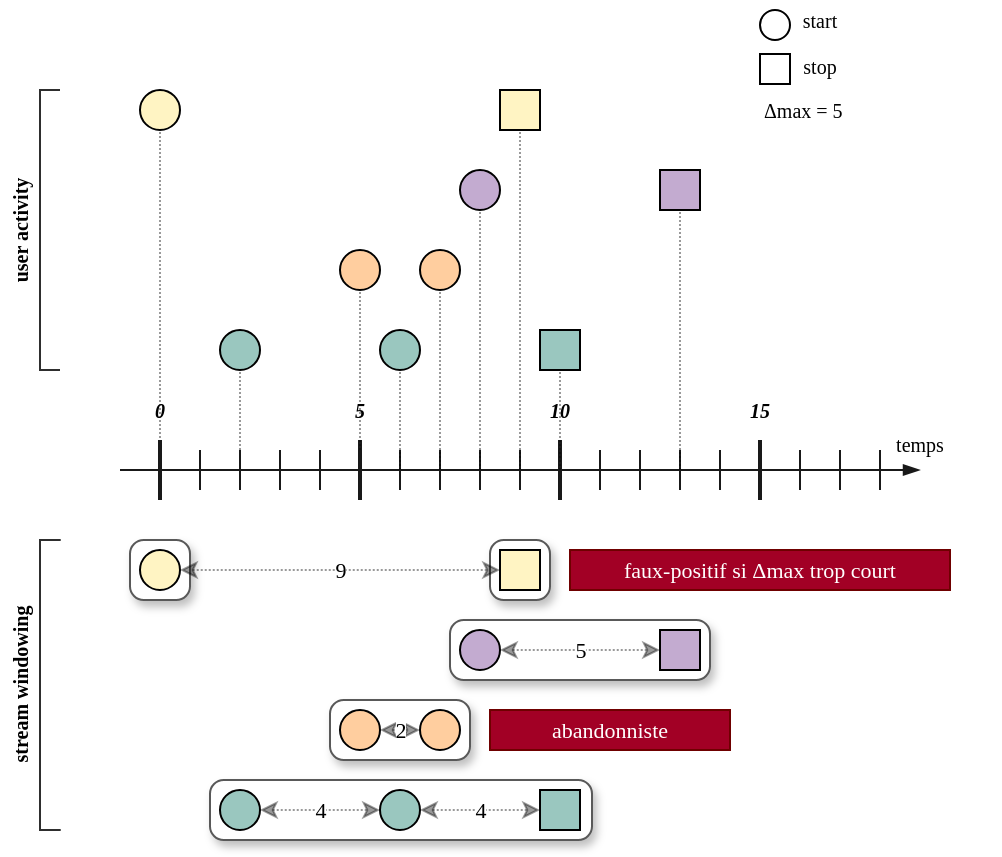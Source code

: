 <mxfile version="13.1.5" type="device"><diagram id="_v8q_u5qwE8FJjztbcFd" name="Page-1"><mxGraphModel dx="736" dy="493" grid="1" gridSize="10" guides="1" tooltips="1" connect="1" arrows="1" fold="1" page="1" pageScale="1" pageWidth="827" pageHeight="1169" math="0" shadow="0"><root><mxCell id="0"/><mxCell id="1" parent="0"/><mxCell id="de0QPFLXL9PSzyuNtbrN-63" value="" style="rounded=1;whiteSpace=wrap;html=1;fillColor=#FFFFFF;fontFamily=Comic Sans MS;strokeColor=#595959;comic=0;shadow=1;arcSize=23;" vertex="1" parent="1"><mxGeometry x="225" y="395" width="191" height="30" as="geometry"/></mxCell><mxCell id="de0QPFLXL9PSzyuNtbrN-52" value="" style="rounded=1;whiteSpace=wrap;html=1;fillColor=#FFFFFF;fontFamily=Comic Sans MS;strokeColor=#595959;comic=0;shadow=1;arcSize=23;" vertex="1" parent="1"><mxGeometry x="285" y="355" width="70" height="30" as="geometry"/></mxCell><mxCell id="de0QPFLXL9PSzyuNtbrN-49" value="" style="rounded=1;whiteSpace=wrap;html=1;fillColor=#FFFFFF;fontFamily=Comic Sans MS;strokeColor=#595959;comic=0;shadow=1;arcSize=23;" vertex="1" parent="1"><mxGeometry x="345" y="315" width="130" height="30" as="geometry"/></mxCell><mxCell id="de0QPFLXL9PSzyuNtbrN-48" value="" style="rounded=1;whiteSpace=wrap;html=1;fillColor=#FFFFFF;fontFamily=Comic Sans MS;strokeColor=#595959;comic=0;shadow=1;arcSize=23;" vertex="1" parent="1"><mxGeometry x="185" y="275" width="30" height="30" as="geometry"/></mxCell><mxCell id="de0QPFLXL9PSzyuNtbrN-38" value="" style="rounded=1;whiteSpace=wrap;html=1;fillColor=#FFFFFF;fontFamily=Comic Sans MS;strokeColor=#595959;comic=0;shadow=1;arcSize=23;" vertex="1" parent="1"><mxGeometry x="365" y="275" width="30" height="30" as="geometry"/></mxCell><mxCell id="de0QPFLXL9PSzyuNtbrN-17" value="" style="endArrow=none;dashed=1;html=1;entryX=0.5;entryY=1;entryDx=0;entryDy=0;dashPattern=1 1;opacity=40;" edge="1" parent="1" target="de0QPFLXL9PSzyuNtbrN-10"><mxGeometry width="50" height="50" relative="1" as="geometry"><mxPoint x="200" y="230" as="sourcePoint"/><mxPoint x="290" y="260" as="targetPoint"/></mxGeometry></mxCell><mxCell id="4TdZdXra1qM7SAM8IL42-1" value="" style="endArrow=blockThin;html=1;comic=0;endFill=1;strokeColor=#191919;" parent="1" edge="1"><mxGeometry width="50" height="50" relative="1" as="geometry"><mxPoint x="180" y="240" as="sourcePoint"/><mxPoint x="580" y="240" as="targetPoint"/></mxGeometry></mxCell><mxCell id="4TdZdXra1qM7SAM8IL42-2" value="" style="endArrow=none;html=1;strokeColor=#191919;strokeWidth=2;" parent="1" edge="1"><mxGeometry width="50" height="50" relative="1" as="geometry"><mxPoint x="200" y="255" as="sourcePoint"/><mxPoint x="200" y="225" as="targetPoint"/></mxGeometry></mxCell><mxCell id="4TdZdXra1qM7SAM8IL42-3" value="" style="endArrow=none;html=1;strokeColor=#191919;strokeWidth=2;" parent="1" edge="1"><mxGeometry width="50" height="50" relative="1" as="geometry"><mxPoint x="300" y="255" as="sourcePoint"/><mxPoint x="300" y="225" as="targetPoint"/></mxGeometry></mxCell><mxCell id="4TdZdXra1qM7SAM8IL42-5" value="" style="endArrow=none;html=1;strokeColor=#191919;strokeWidth=2;" parent="1" edge="1"><mxGeometry width="50" height="50" relative="1" as="geometry"><mxPoint x="400" y="255" as="sourcePoint"/><mxPoint x="400" y="225" as="targetPoint"/></mxGeometry></mxCell><mxCell id="4TdZdXra1qM7SAM8IL42-6" value="" style="endArrow=none;html=1;strokeColor=#191919;strokeWidth=2;" parent="1" edge="1"><mxGeometry width="50" height="50" relative="1" as="geometry"><mxPoint x="500" y="255" as="sourcePoint"/><mxPoint x="500" y="225" as="targetPoint"/></mxGeometry></mxCell><mxCell id="4TdZdXra1qM7SAM8IL42-7" value="" style="endArrow=none;html=1;strokeColor=#191919;strokeWidth=1;" parent="1" edge="1"><mxGeometry width="50" height="50" relative="1" as="geometry"><mxPoint x="220" y="250" as="sourcePoint"/><mxPoint x="220" y="230" as="targetPoint"/></mxGeometry></mxCell><mxCell id="4TdZdXra1qM7SAM8IL42-8" value="" style="endArrow=none;html=1;strokeColor=#191919;strokeWidth=1;" parent="1" edge="1"><mxGeometry width="50" height="50" relative="1" as="geometry"><mxPoint x="240" y="250" as="sourcePoint"/><mxPoint x="240" y="230" as="targetPoint"/></mxGeometry></mxCell><mxCell id="4TdZdXra1qM7SAM8IL42-9" value="" style="endArrow=none;html=1;strokeColor=#191919;strokeWidth=1;" parent="1" edge="1"><mxGeometry width="50" height="50" relative="1" as="geometry"><mxPoint x="260" y="250" as="sourcePoint"/><mxPoint x="260" y="230" as="targetPoint"/></mxGeometry></mxCell><mxCell id="4TdZdXra1qM7SAM8IL42-10" value="" style="endArrow=none;html=1;strokeColor=#191919;strokeWidth=1;" parent="1" edge="1"><mxGeometry width="50" height="50" relative="1" as="geometry"><mxPoint x="280" y="250" as="sourcePoint"/><mxPoint x="280" y="230" as="targetPoint"/></mxGeometry></mxCell><mxCell id="4TdZdXra1qM7SAM8IL42-11" value="" style="endArrow=none;html=1;strokeColor=#191919;strokeWidth=1;" parent="1" edge="1"><mxGeometry width="50" height="50" relative="1" as="geometry"><mxPoint x="320" y="250" as="sourcePoint"/><mxPoint x="320" y="230" as="targetPoint"/></mxGeometry></mxCell><mxCell id="4TdZdXra1qM7SAM8IL42-12" value="" style="endArrow=none;html=1;strokeColor=#191919;strokeWidth=1;" parent="1" edge="1"><mxGeometry width="50" height="50" relative="1" as="geometry"><mxPoint x="340" y="250" as="sourcePoint"/><mxPoint x="340" y="230" as="targetPoint"/></mxGeometry></mxCell><mxCell id="4TdZdXra1qM7SAM8IL42-13" value="" style="endArrow=none;html=1;strokeColor=#191919;strokeWidth=1;" parent="1" edge="1"><mxGeometry width="50" height="50" relative="1" as="geometry"><mxPoint x="360" y="250" as="sourcePoint"/><mxPoint x="360" y="230" as="targetPoint"/></mxGeometry></mxCell><mxCell id="4TdZdXra1qM7SAM8IL42-14" value="" style="endArrow=none;html=1;strokeColor=#191919;strokeWidth=1;" parent="1" edge="1"><mxGeometry width="50" height="50" relative="1" as="geometry"><mxPoint x="380" y="250" as="sourcePoint"/><mxPoint x="380" y="230" as="targetPoint"/></mxGeometry></mxCell><mxCell id="4TdZdXra1qM7SAM8IL42-15" value="" style="endArrow=none;html=1;strokeColor=#191919;strokeWidth=1;" parent="1" edge="1"><mxGeometry width="50" height="50" relative="1" as="geometry"><mxPoint x="420" y="250" as="sourcePoint"/><mxPoint x="420" y="230" as="targetPoint"/></mxGeometry></mxCell><mxCell id="4TdZdXra1qM7SAM8IL42-16" value="" style="endArrow=none;html=1;strokeColor=#191919;strokeWidth=1;" parent="1" edge="1"><mxGeometry width="50" height="50" relative="1" as="geometry"><mxPoint x="440" y="250" as="sourcePoint"/><mxPoint x="440" y="230" as="targetPoint"/></mxGeometry></mxCell><mxCell id="4TdZdXra1qM7SAM8IL42-17" value="" style="endArrow=none;html=1;strokeColor=#191919;strokeWidth=1;" parent="1" edge="1"><mxGeometry width="50" height="50" relative="1" as="geometry"><mxPoint x="460" y="250" as="sourcePoint"/><mxPoint x="460" y="230" as="targetPoint"/></mxGeometry></mxCell><mxCell id="4TdZdXra1qM7SAM8IL42-18" value="" style="endArrow=none;html=1;strokeColor=#191919;strokeWidth=1;" parent="1" edge="1"><mxGeometry width="50" height="50" relative="1" as="geometry"><mxPoint x="480" y="250" as="sourcePoint"/><mxPoint x="480" y="230" as="targetPoint"/></mxGeometry></mxCell><mxCell id="4TdZdXra1qM7SAM8IL42-19" value="" style="endArrow=none;html=1;strokeColor=#191919;strokeWidth=1;" parent="1" edge="1"><mxGeometry width="50" height="50" relative="1" as="geometry"><mxPoint x="520" y="250" as="sourcePoint"/><mxPoint x="520" y="230" as="targetPoint"/></mxGeometry></mxCell><mxCell id="4TdZdXra1qM7SAM8IL42-20" value="" style="endArrow=none;html=1;strokeColor=#191919;strokeWidth=1;" parent="1" edge="1"><mxGeometry width="50" height="50" relative="1" as="geometry"><mxPoint x="540" y="250" as="sourcePoint"/><mxPoint x="540" y="230" as="targetPoint"/></mxGeometry></mxCell><mxCell id="4TdZdXra1qM7SAM8IL42-21" value="" style="endArrow=none;html=1;strokeColor=#191919;strokeWidth=1;" parent="1" edge="1"><mxGeometry width="50" height="50" relative="1" as="geometry"><mxPoint x="560" y="250" as="sourcePoint"/><mxPoint x="560" y="230" as="targetPoint"/></mxGeometry></mxCell><mxCell id="4TdZdXra1qM7SAM8IL42-23" value="0" style="text;html=1;strokeColor=none;fillColor=none;align=center;verticalAlign=middle;whiteSpace=wrap;rounded=0;fontStyle=3;fontFamily=Comic Sans MS;fontSize=10;" parent="1" vertex="1"><mxGeometry x="190" y="200" width="20" height="20" as="geometry"/></mxCell><mxCell id="4TdZdXra1qM7SAM8IL42-24" value="5" style="text;html=1;strokeColor=none;fillColor=none;align=center;verticalAlign=middle;whiteSpace=wrap;rounded=0;fontStyle=3;fontFamily=Comic Sans MS;fontSize=10;" parent="1" vertex="1"><mxGeometry x="290" y="200" width="20" height="20" as="geometry"/></mxCell><mxCell id="4TdZdXra1qM7SAM8IL42-25" value="10" style="text;html=1;strokeColor=none;fillColor=none;align=center;verticalAlign=middle;whiteSpace=wrap;rounded=0;fontStyle=3;fontFamily=Comic Sans MS;fontSize=10;" parent="1" vertex="1"><mxGeometry x="390" y="200" width="20" height="20" as="geometry"/></mxCell><mxCell id="4TdZdXra1qM7SAM8IL42-26" value="15" style="text;html=1;strokeColor=none;fillColor=none;align=center;verticalAlign=middle;whiteSpace=wrap;rounded=0;fontStyle=3;fontFamily=Comic Sans MS;fontSize=10;" parent="1" vertex="1"><mxGeometry x="490" y="200" width="20" height="20" as="geometry"/></mxCell><mxCell id="4TdZdXra1qM7SAM8IL42-34" value="faux-positif si Δmax trop court" style="rounded=0;fontFamily=Verdana;fontSize=11;fontStyle=0;fontColor=#FFFFFF;fillColor=#a20025;strokeColor=#6F0000;whiteSpace=wrap;" parent="1" vertex="1"><mxGeometry x="405" y="280" width="190" height="20" as="geometry"/></mxCell><mxCell id="4TdZdXra1qM7SAM8IL42-35" value="temps" style="text;html=1;strokeColor=none;fillColor=none;align=center;verticalAlign=middle;whiteSpace=wrap;rounded=0;fontFamily=Comic Sans MS;fontSize=10;" parent="1" vertex="1"><mxGeometry x="560" y="217" width="40" height="20" as="geometry"/></mxCell><mxCell id="de0QPFLXL9PSzyuNtbrN-1" value="" style="whiteSpace=wrap;html=1;aspect=fixed;fillColor=#FFF4C3;" vertex="1" parent="1"><mxGeometry x="370" y="50" width="20" height="20" as="geometry"/></mxCell><mxCell id="de0QPFLXL9PSzyuNtbrN-8" value="" style="whiteSpace=wrap;html=1;aspect=fixed;fillColor=#C3ABD0;" vertex="1" parent="1"><mxGeometry x="450" y="90" width="20" height="20" as="geometry"/></mxCell><mxCell id="de0QPFLXL9PSzyuNtbrN-9" value="" style="ellipse;whiteSpace=wrap;html=1;fillColor=#C3ABD0;" vertex="1" parent="1"><mxGeometry x="350" y="90" width="20" height="20" as="geometry"/></mxCell><mxCell id="de0QPFLXL9PSzyuNtbrN-10" value="" style="ellipse;whiteSpace=wrap;html=1;fillColor=#FFF4C3;" vertex="1" parent="1"><mxGeometry x="190" y="50" width="20" height="20" as="geometry"/></mxCell><mxCell id="de0QPFLXL9PSzyuNtbrN-12" value="" style="ellipse;whiteSpace=wrap;html=1;fillColor=#FFCE9F;" vertex="1" parent="1"><mxGeometry x="290" y="130" width="20" height="20" as="geometry"/></mxCell><mxCell id="de0QPFLXL9PSzyuNtbrN-13" value="" style="ellipse;whiteSpace=wrap;html=1;fillColor=#FFCE9F;" vertex="1" parent="1"><mxGeometry x="330" y="130" width="20" height="20" as="geometry"/></mxCell><mxCell id="de0QPFLXL9PSzyuNtbrN-14" value="" style="ellipse;whiteSpace=wrap;html=1;fillColor=#9AC7BF;" vertex="1" parent="1"><mxGeometry x="230" y="170" width="20" height="20" as="geometry"/></mxCell><mxCell id="de0QPFLXL9PSzyuNtbrN-15" value="" style="ellipse;whiteSpace=wrap;html=1;fillColor=#9AC7BF;" vertex="1" parent="1"><mxGeometry x="310" y="170" width="20" height="20" as="geometry"/></mxCell><mxCell id="de0QPFLXL9PSzyuNtbrN-16" value="" style="whiteSpace=wrap;html=1;aspect=fixed;fillColor=#9AC7BF;" vertex="1" parent="1"><mxGeometry x="390" y="170" width="20" height="20" as="geometry"/></mxCell><mxCell id="de0QPFLXL9PSzyuNtbrN-18" value="" style="endArrow=none;dashed=1;html=1;entryX=0.5;entryY=1;entryDx=0;entryDy=0;dashPattern=1 1;opacity=40;" edge="1" parent="1" target="de0QPFLXL9PSzyuNtbrN-14"><mxGeometry width="50" height="50" relative="1" as="geometry"><mxPoint x="240" y="230" as="sourcePoint"/><mxPoint x="210" y="80" as="targetPoint"/></mxGeometry></mxCell><mxCell id="de0QPFLXL9PSzyuNtbrN-20" value="" style="endArrow=none;dashed=1;html=1;entryX=0.5;entryY=1;entryDx=0;entryDy=0;dashPattern=1 1;opacity=40;" edge="1" parent="1" target="de0QPFLXL9PSzyuNtbrN-12"><mxGeometry width="50" height="50" relative="1" as="geometry"><mxPoint x="300" y="230" as="sourcePoint"/><mxPoint x="290" y="80" as="targetPoint"/></mxGeometry></mxCell><mxCell id="de0QPFLXL9PSzyuNtbrN-21" value="" style="endArrow=none;dashed=1;html=1;entryX=0.5;entryY=1;entryDx=0;entryDy=0;dashPattern=1 1;opacity=40;" edge="1" parent="1" target="de0QPFLXL9PSzyuNtbrN-1"><mxGeometry width="50" height="50" relative="1" as="geometry"><mxPoint x="380" y="240" as="sourcePoint"/><mxPoint x="300" y="90" as="targetPoint"/></mxGeometry></mxCell><mxCell id="de0QPFLXL9PSzyuNtbrN-22" value="" style="endArrow=none;dashed=1;html=1;entryX=0.5;entryY=1;entryDx=0;entryDy=0;dashPattern=1 1;opacity=40;" edge="1" parent="1" target="de0QPFLXL9PSzyuNtbrN-15"><mxGeometry width="50" height="50" relative="1" as="geometry"><mxPoint x="320" y="240" as="sourcePoint"/><mxPoint x="310" y="100" as="targetPoint"/></mxGeometry></mxCell><mxCell id="de0QPFLXL9PSzyuNtbrN-23" value="" style="endArrow=none;dashed=1;html=1;entryX=0.5;entryY=1;entryDx=0;entryDy=0;dashPattern=1 1;opacity=40;" edge="1" parent="1" target="de0QPFLXL9PSzyuNtbrN-13"><mxGeometry width="50" height="50" relative="1" as="geometry"><mxPoint x="340" y="240" as="sourcePoint"/><mxPoint x="320" y="110" as="targetPoint"/></mxGeometry></mxCell><mxCell id="de0QPFLXL9PSzyuNtbrN-24" value="" style="endArrow=none;dashed=1;html=1;entryX=0.5;entryY=1;entryDx=0;entryDy=0;dashPattern=1 1;opacity=40;" edge="1" parent="1" target="de0QPFLXL9PSzyuNtbrN-9"><mxGeometry width="50" height="50" relative="1" as="geometry"><mxPoint x="360" y="240" as="sourcePoint"/><mxPoint x="330" y="120" as="targetPoint"/></mxGeometry></mxCell><mxCell id="de0QPFLXL9PSzyuNtbrN-25" value="" style="endArrow=none;dashed=1;html=1;entryX=0.5;entryY=1;entryDx=0;entryDy=0;dashPattern=1 1;opacity=40;" edge="1" parent="1" target="de0QPFLXL9PSzyuNtbrN-8"><mxGeometry width="50" height="50" relative="1" as="geometry"><mxPoint x="460" y="240" as="sourcePoint"/><mxPoint x="340" y="130" as="targetPoint"/></mxGeometry></mxCell><mxCell id="de0QPFLXL9PSzyuNtbrN-26" value="" style="endArrow=none;dashed=1;html=1;entryX=0.5;entryY=1;entryDx=0;entryDy=0;dashPattern=1 1;opacity=40;" edge="1" parent="1" target="de0QPFLXL9PSzyuNtbrN-16"><mxGeometry width="50" height="50" relative="1" as="geometry"><mxPoint x="400" y="240" as="sourcePoint"/><mxPoint x="350" y="140" as="targetPoint"/></mxGeometry></mxCell><mxCell id="de0QPFLXL9PSzyuNtbrN-27" value="stop" style="text;html=1;strokeColor=none;fillColor=none;align=center;verticalAlign=middle;whiteSpace=wrap;rounded=0;fontFamily=Verdana;fontStyle=0;fontSize=10;" vertex="1" parent="1"><mxGeometry x="510" y="30" width="40" height="15" as="geometry"/></mxCell><mxCell id="de0QPFLXL9PSzyuNtbrN-28" value="start" style="text;html=1;strokeColor=none;fillColor=none;align=center;verticalAlign=middle;whiteSpace=wrap;rounded=0;fontFamily=Verdana;fontStyle=0;fontSize=10;" vertex="1" parent="1"><mxGeometry x="510" y="5" width="40" height="20" as="geometry"/></mxCell><mxCell id="de0QPFLXL9PSzyuNtbrN-29" value="" style="whiteSpace=wrap;html=1;aspect=fixed;fillColor=#FFFFFF;" vertex="1" parent="1"><mxGeometry x="500" y="32" width="15" height="15" as="geometry"/></mxCell><mxCell id="de0QPFLXL9PSzyuNtbrN-30" value="" style="ellipse;whiteSpace=wrap;html=1;fillColor=#FFFFFF;" vertex="1" parent="1"><mxGeometry x="500" y="10" width="15" height="15" as="geometry"/></mxCell><mxCell id="de0QPFLXL9PSzyuNtbrN-32" value="Δmax = 5" style="text;html=1;strokeColor=none;fillColor=none;align=left;verticalAlign=middle;whiteSpace=wrap;rounded=0;fontFamily=Verdana;fontStyle=0;fontSize=10;" vertex="1" parent="1"><mxGeometry x="500" y="50" width="120" height="20" as="geometry"/></mxCell><mxCell id="de0QPFLXL9PSzyuNtbrN-33" value="" style="whiteSpace=wrap;html=1;aspect=fixed;fillColor=#FFF4C3;" vertex="1" parent="1"><mxGeometry x="370" y="280" width="20" height="20" as="geometry"/></mxCell><mxCell id="de0QPFLXL9PSzyuNtbrN-34" value="" style="ellipse;whiteSpace=wrap;html=1;fillColor=#FFF4C3;" vertex="1" parent="1"><mxGeometry x="190" y="280" width="20" height="20" as="geometry"/></mxCell><mxCell id="de0QPFLXL9PSzyuNtbrN-39" value="" style="whiteSpace=wrap;html=1;aspect=fixed;fillColor=#C3ABD0;" vertex="1" parent="1"><mxGeometry x="450" y="320" width="20" height="20" as="geometry"/></mxCell><mxCell id="de0QPFLXL9PSzyuNtbrN-40" value="" style="ellipse;whiteSpace=wrap;html=1;fillColor=#C3ABD0;" vertex="1" parent="1"><mxGeometry x="350" y="320" width="20" height="20" as="geometry"/></mxCell><mxCell id="de0QPFLXL9PSzyuNtbrN-50" value="" style="ellipse;whiteSpace=wrap;html=1;fillColor=#FFCE9F;" vertex="1" parent="1"><mxGeometry x="290" y="360" width="20" height="20" as="geometry"/></mxCell><mxCell id="de0QPFLXL9PSzyuNtbrN-51" value="" style="ellipse;whiteSpace=wrap;html=1;fillColor=#FFCE9F;" vertex="1" parent="1"><mxGeometry x="330" y="360" width="20" height="20" as="geometry"/></mxCell><mxCell id="de0QPFLXL9PSzyuNtbrN-53" value="abandonniste" style="rounded=0;fontFamily=Verdana;fontSize=11;fontStyle=0;fontColor=#FFFFFF;fillColor=#a20025;strokeColor=#6F0000;whiteSpace=wrap;" vertex="1" parent="1"><mxGeometry x="365" y="360" width="120" height="20" as="geometry"/></mxCell><mxCell id="de0QPFLXL9PSzyuNtbrN-58" value="5" style="endArrow=classic;startArrow=classic;html=1;dashed=1;dashPattern=1 1;fontFamily=Comic Sans MS;opacity=40;entryX=0;entryY=0.5;entryDx=0;entryDy=0;" edge="1" parent="1" target="de0QPFLXL9PSzyuNtbrN-39"><mxGeometry width="50" height="50" relative="1" as="geometry"><mxPoint x="370" y="330" as="sourcePoint"/><mxPoint x="420" y="280" as="targetPoint"/></mxGeometry></mxCell><mxCell id="de0QPFLXL9PSzyuNtbrN-59" value="2" style="endArrow=classic;startArrow=classic;html=1;dashed=1;dashPattern=1 1;fontFamily=Comic Sans MS;opacity=40;entryX=0;entryY=0.5;entryDx=0;entryDy=0;exitX=1;exitY=0.5;exitDx=0;exitDy=0;" edge="1" parent="1" source="de0QPFLXL9PSzyuNtbrN-50" target="de0QPFLXL9PSzyuNtbrN-51"><mxGeometry width="50" height="50" relative="1" as="geometry"><mxPoint x="380" y="340" as="sourcePoint"/><mxPoint x="460" y="340" as="targetPoint"/></mxGeometry></mxCell><mxCell id="de0QPFLXL9PSzyuNtbrN-60" value="" style="ellipse;whiteSpace=wrap;html=1;fillColor=#9AC7BF;" vertex="1" parent="1"><mxGeometry x="230" y="400" width="20" height="20" as="geometry"/></mxCell><mxCell id="de0QPFLXL9PSzyuNtbrN-61" value="" style="ellipse;whiteSpace=wrap;html=1;fillColor=#9AC7BF;" vertex="1" parent="1"><mxGeometry x="310" y="400" width="20" height="20" as="geometry"/></mxCell><mxCell id="de0QPFLXL9PSzyuNtbrN-62" value="" style="whiteSpace=wrap;html=1;aspect=fixed;fillColor=#9AC7BF;" vertex="1" parent="1"><mxGeometry x="390" y="400" width="20" height="20" as="geometry"/></mxCell><mxCell id="de0QPFLXL9PSzyuNtbrN-64" value="4" style="endArrow=classic;startArrow=classic;html=1;dashed=1;dashPattern=1 1;fontFamily=Comic Sans MS;opacity=40;exitX=1;exitY=0.5;exitDx=0;exitDy=0;entryX=0;entryY=0.5;entryDx=0;entryDy=0;" edge="1" parent="1" source="de0QPFLXL9PSzyuNtbrN-60" target="de0QPFLXL9PSzyuNtbrN-61"><mxGeometry width="50" height="50" relative="1" as="geometry"><mxPoint x="260" y="409.66" as="sourcePoint"/><mxPoint x="320" y="410" as="targetPoint"/></mxGeometry></mxCell><mxCell id="de0QPFLXL9PSzyuNtbrN-65" value="4" style="endArrow=classic;startArrow=classic;html=1;dashed=1;dashPattern=1 1;fontFamily=Comic Sans MS;opacity=40;exitX=1;exitY=0.5;exitDx=0;exitDy=0;entryX=0;entryY=0.5;entryDx=0;entryDy=0;" edge="1" parent="1" source="de0QPFLXL9PSzyuNtbrN-61" target="de0QPFLXL9PSzyuNtbrN-62"><mxGeometry width="50" height="50" relative="1" as="geometry"><mxPoint x="260" y="420" as="sourcePoint"/><mxPoint x="320.0" y="420" as="targetPoint"/></mxGeometry></mxCell><mxCell id="de0QPFLXL9PSzyuNtbrN-66" value="9" style="endArrow=classic;startArrow=classic;html=1;dashed=1;dashPattern=1 1;fontFamily=Comic Sans MS;opacity=40;exitX=1;exitY=0.5;exitDx=0;exitDy=0;entryX=0;entryY=0.5;entryDx=0;entryDy=0;" edge="1" parent="1" source="de0QPFLXL9PSzyuNtbrN-34" target="de0QPFLXL9PSzyuNtbrN-33"><mxGeometry width="50" height="50" relative="1" as="geometry"><mxPoint x="230" y="299.31" as="sourcePoint"/><mxPoint x="290.0" y="299.31" as="targetPoint"/></mxGeometry></mxCell><mxCell id="de0QPFLXL9PSzyuNtbrN-75" value="" style="strokeWidth=1;html=1;shape=mxgraph.flowchart.annotation_1;align=left;pointerEvents=1;shadow=0;comic=0;fillColor=#FFFFFF;fontFamily=Verdana;fontSize=10;strokeColor=#2E2E2E;" vertex="1" parent="1"><mxGeometry x="140" y="50" width="10" height="140" as="geometry"/></mxCell><mxCell id="de0QPFLXL9PSzyuNtbrN-76" value="" style="strokeWidth=1;html=1;shape=mxgraph.flowchart.annotation_1;align=left;pointerEvents=1;shadow=0;comic=0;fillColor=#FFFFFF;fontFamily=Verdana;fontSize=10;strokeColor=#2E2E2E;" vertex="1" parent="1"><mxGeometry x="140" y="275" width="10.36" height="145" as="geometry"/></mxCell><mxCell id="de0QPFLXL9PSzyuNtbrN-77" value="user activity" style="text;html=1;strokeColor=none;fillColor=none;align=center;verticalAlign=middle;whiteSpace=wrap;rounded=0;fontFamily=Verdana;fontSize=10;rotation=-90;fontStyle=1" vertex="1" parent="1"><mxGeometry x="60" y="110" width="140" height="20" as="geometry"/></mxCell><mxCell id="de0QPFLXL9PSzyuNtbrN-80" value="stream windowing" style="text;html=1;strokeColor=none;fillColor=none;align=center;verticalAlign=middle;whiteSpace=wrap;rounded=0;fontFamily=Verdana;fontSize=10;rotation=-90;fontStyle=1" vertex="1" parent="1"><mxGeometry x="58" y="337" width="144" height="20" as="geometry"/></mxCell></root></mxGraphModel></diagram></mxfile>